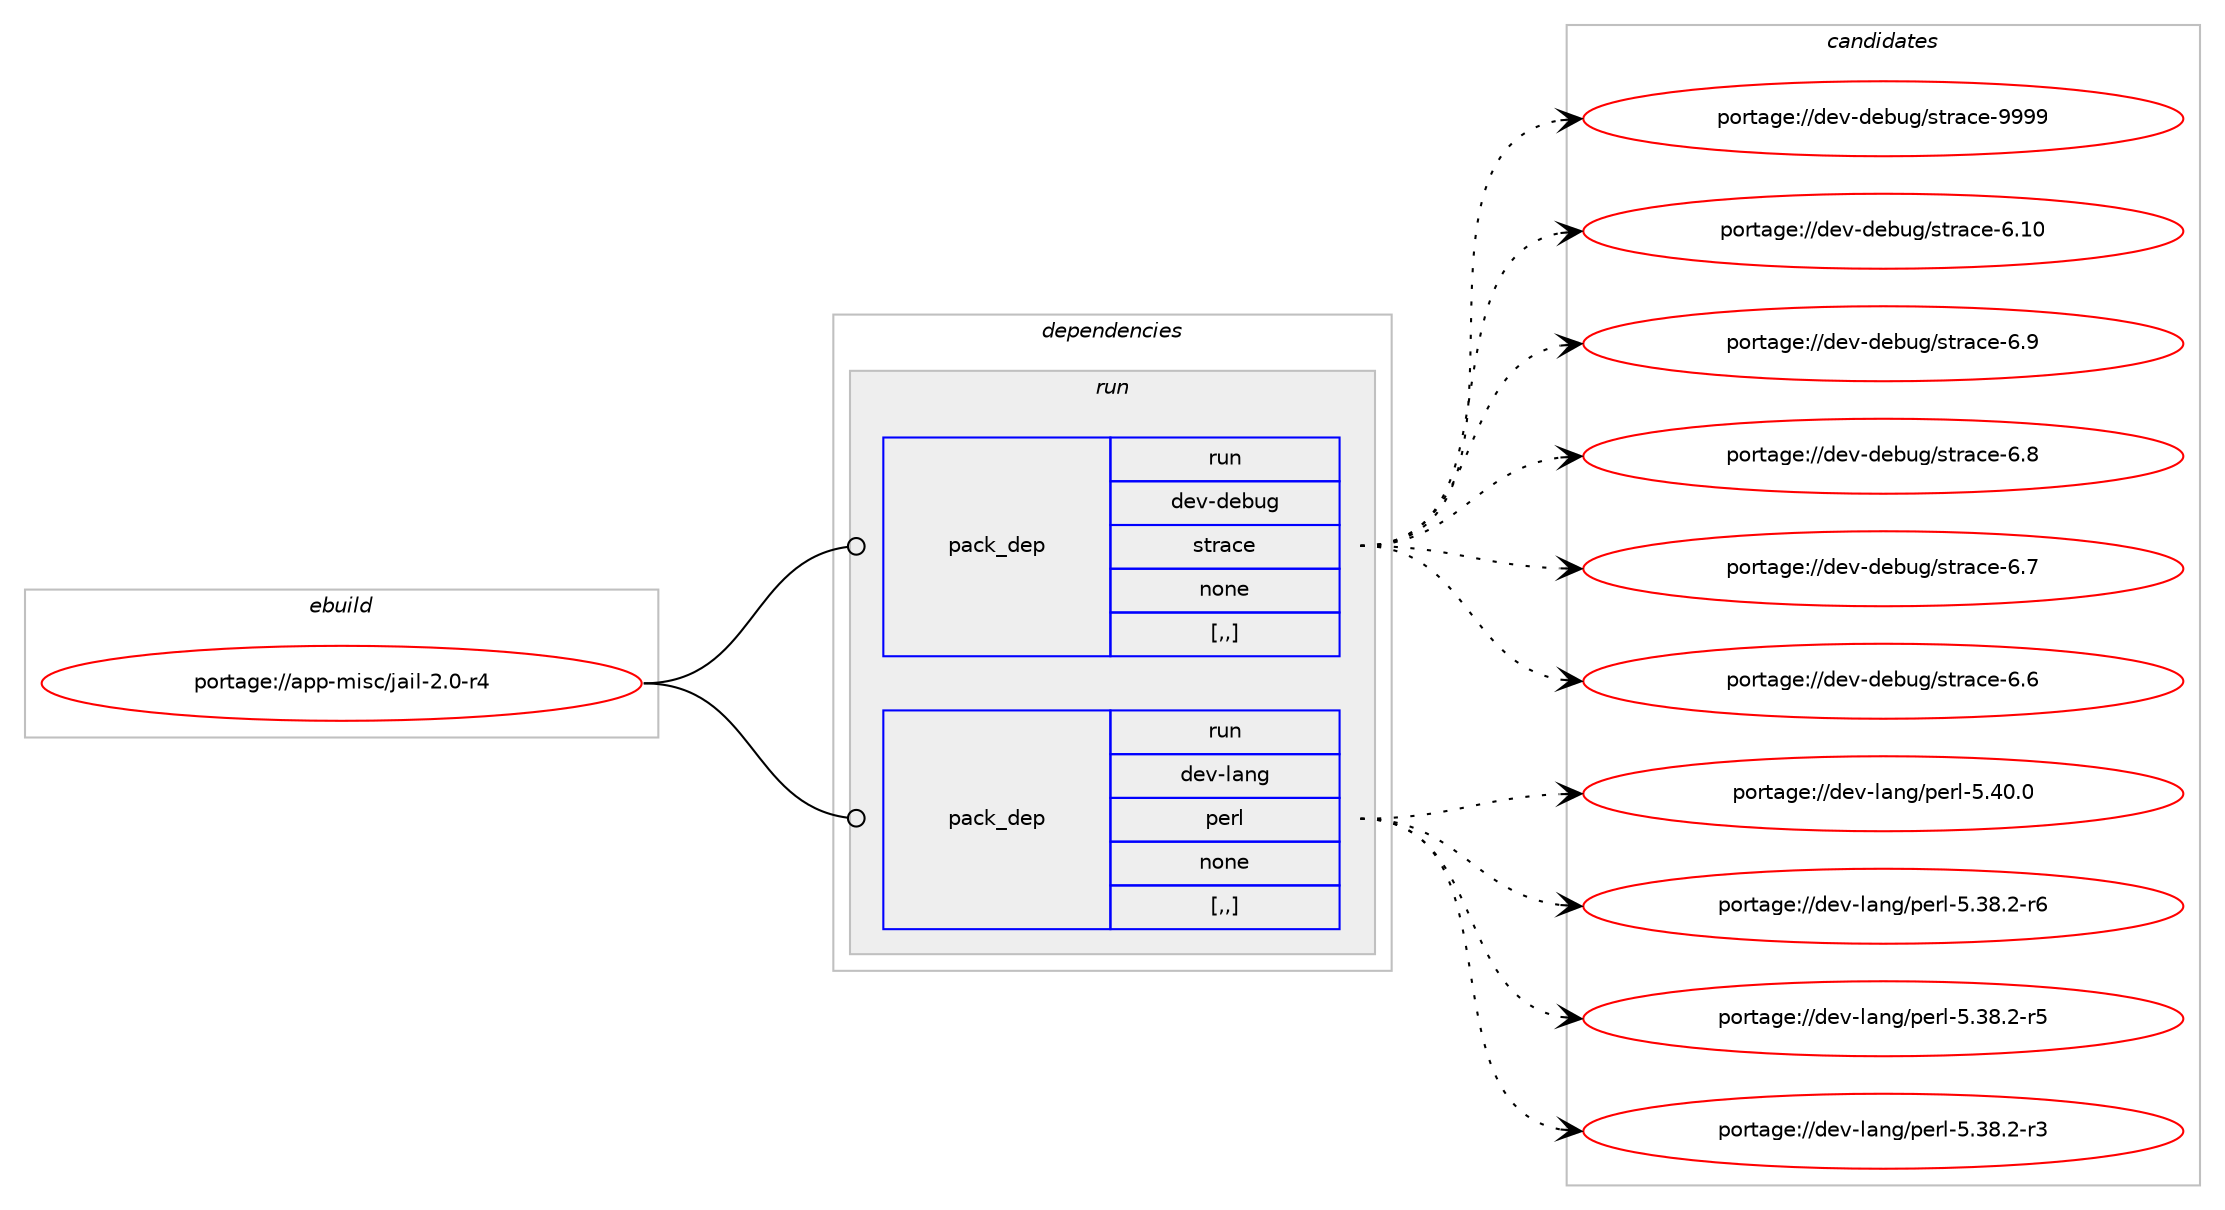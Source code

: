 digraph prolog {

# *************
# Graph options
# *************

newrank=true;
concentrate=true;
compound=true;
graph [rankdir=LR,fontname=Helvetica,fontsize=10,ranksep=1.5];#, ranksep=2.5, nodesep=0.2];
edge  [arrowhead=vee];
node  [fontname=Helvetica,fontsize=10];

# **********
# The ebuild
# **********

subgraph cluster_leftcol {
color=gray;
label=<<i>ebuild</i>>;
id [label="portage://app-misc/jail-2.0-r4", color=red, width=4, href="../app-misc/jail-2.0-r4.svg"];
}

# ****************
# The dependencies
# ****************

subgraph cluster_midcol {
color=gray;
label=<<i>dependencies</i>>;
subgraph cluster_compile {
fillcolor="#eeeeee";
style=filled;
label=<<i>compile</i>>;
}
subgraph cluster_compileandrun {
fillcolor="#eeeeee";
style=filled;
label=<<i>compile and run</i>>;
}
subgraph cluster_run {
fillcolor="#eeeeee";
style=filled;
label=<<i>run</i>>;
subgraph pack389646 {
dependency535648 [label=<<TABLE BORDER="0" CELLBORDER="1" CELLSPACING="0" CELLPADDING="4" WIDTH="220"><TR><TD ROWSPAN="6" CELLPADDING="30">pack_dep</TD></TR><TR><TD WIDTH="110">run</TD></TR><TR><TD>dev-debug</TD></TR><TR><TD>strace</TD></TR><TR><TD>none</TD></TR><TR><TD>[,,]</TD></TR></TABLE>>, shape=none, color=blue];
}
id:e -> dependency535648:w [weight=20,style="solid",arrowhead="odot"];
subgraph pack389647 {
dependency535649 [label=<<TABLE BORDER="0" CELLBORDER="1" CELLSPACING="0" CELLPADDING="4" WIDTH="220"><TR><TD ROWSPAN="6" CELLPADDING="30">pack_dep</TD></TR><TR><TD WIDTH="110">run</TD></TR><TR><TD>dev-lang</TD></TR><TR><TD>perl</TD></TR><TR><TD>none</TD></TR><TR><TD>[,,]</TD></TR></TABLE>>, shape=none, color=blue];
}
id:e -> dependency535649:w [weight=20,style="solid",arrowhead="odot"];
}
}

# **************
# The candidates
# **************

subgraph cluster_choices {
rank=same;
color=gray;
label=<<i>candidates</i>>;

subgraph choice389646 {
color=black;
nodesep=1;
choice10010111845100101981171034711511611497991014557575757 [label="portage://dev-debug/strace-9999", color=red, width=4,href="../dev-debug/strace-9999.svg"];
choice10010111845100101981171034711511611497991014554464948 [label="portage://dev-debug/strace-6.10", color=red, width=4,href="../dev-debug/strace-6.10.svg"];
choice100101118451001019811710347115116114979910145544657 [label="portage://dev-debug/strace-6.9", color=red, width=4,href="../dev-debug/strace-6.9.svg"];
choice100101118451001019811710347115116114979910145544656 [label="portage://dev-debug/strace-6.8", color=red, width=4,href="../dev-debug/strace-6.8.svg"];
choice100101118451001019811710347115116114979910145544655 [label="portage://dev-debug/strace-6.7", color=red, width=4,href="../dev-debug/strace-6.7.svg"];
choice100101118451001019811710347115116114979910145544654 [label="portage://dev-debug/strace-6.6", color=red, width=4,href="../dev-debug/strace-6.6.svg"];
dependency535648:e -> choice10010111845100101981171034711511611497991014557575757:w [style=dotted,weight="100"];
dependency535648:e -> choice10010111845100101981171034711511611497991014554464948:w [style=dotted,weight="100"];
dependency535648:e -> choice100101118451001019811710347115116114979910145544657:w [style=dotted,weight="100"];
dependency535648:e -> choice100101118451001019811710347115116114979910145544656:w [style=dotted,weight="100"];
dependency535648:e -> choice100101118451001019811710347115116114979910145544655:w [style=dotted,weight="100"];
dependency535648:e -> choice100101118451001019811710347115116114979910145544654:w [style=dotted,weight="100"];
}
subgraph choice389647 {
color=black;
nodesep=1;
choice10010111845108971101034711210111410845534652484648 [label="portage://dev-lang/perl-5.40.0", color=red, width=4,href="../dev-lang/perl-5.40.0.svg"];
choice100101118451089711010347112101114108455346515646504511454 [label="portage://dev-lang/perl-5.38.2-r6", color=red, width=4,href="../dev-lang/perl-5.38.2-r6.svg"];
choice100101118451089711010347112101114108455346515646504511453 [label="portage://dev-lang/perl-5.38.2-r5", color=red, width=4,href="../dev-lang/perl-5.38.2-r5.svg"];
choice100101118451089711010347112101114108455346515646504511451 [label="portage://dev-lang/perl-5.38.2-r3", color=red, width=4,href="../dev-lang/perl-5.38.2-r3.svg"];
dependency535649:e -> choice10010111845108971101034711210111410845534652484648:w [style=dotted,weight="100"];
dependency535649:e -> choice100101118451089711010347112101114108455346515646504511454:w [style=dotted,weight="100"];
dependency535649:e -> choice100101118451089711010347112101114108455346515646504511453:w [style=dotted,weight="100"];
dependency535649:e -> choice100101118451089711010347112101114108455346515646504511451:w [style=dotted,weight="100"];
}
}

}

